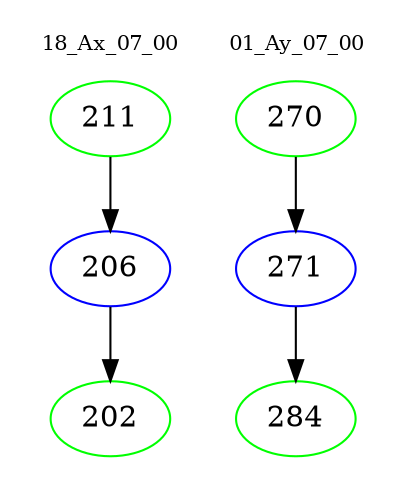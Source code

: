 digraph{
subgraph cluster_0 {
color = white
label = "18_Ax_07_00";
fontsize=10;
T0_211 [label="211", color="green"]
T0_211 -> T0_206 [color="black"]
T0_206 [label="206", color="blue"]
T0_206 -> T0_202 [color="black"]
T0_202 [label="202", color="green"]
}
subgraph cluster_1 {
color = white
label = "01_Ay_07_00";
fontsize=10;
T1_270 [label="270", color="green"]
T1_270 -> T1_271 [color="black"]
T1_271 [label="271", color="blue"]
T1_271 -> T1_284 [color="black"]
T1_284 [label="284", color="green"]
}
}
